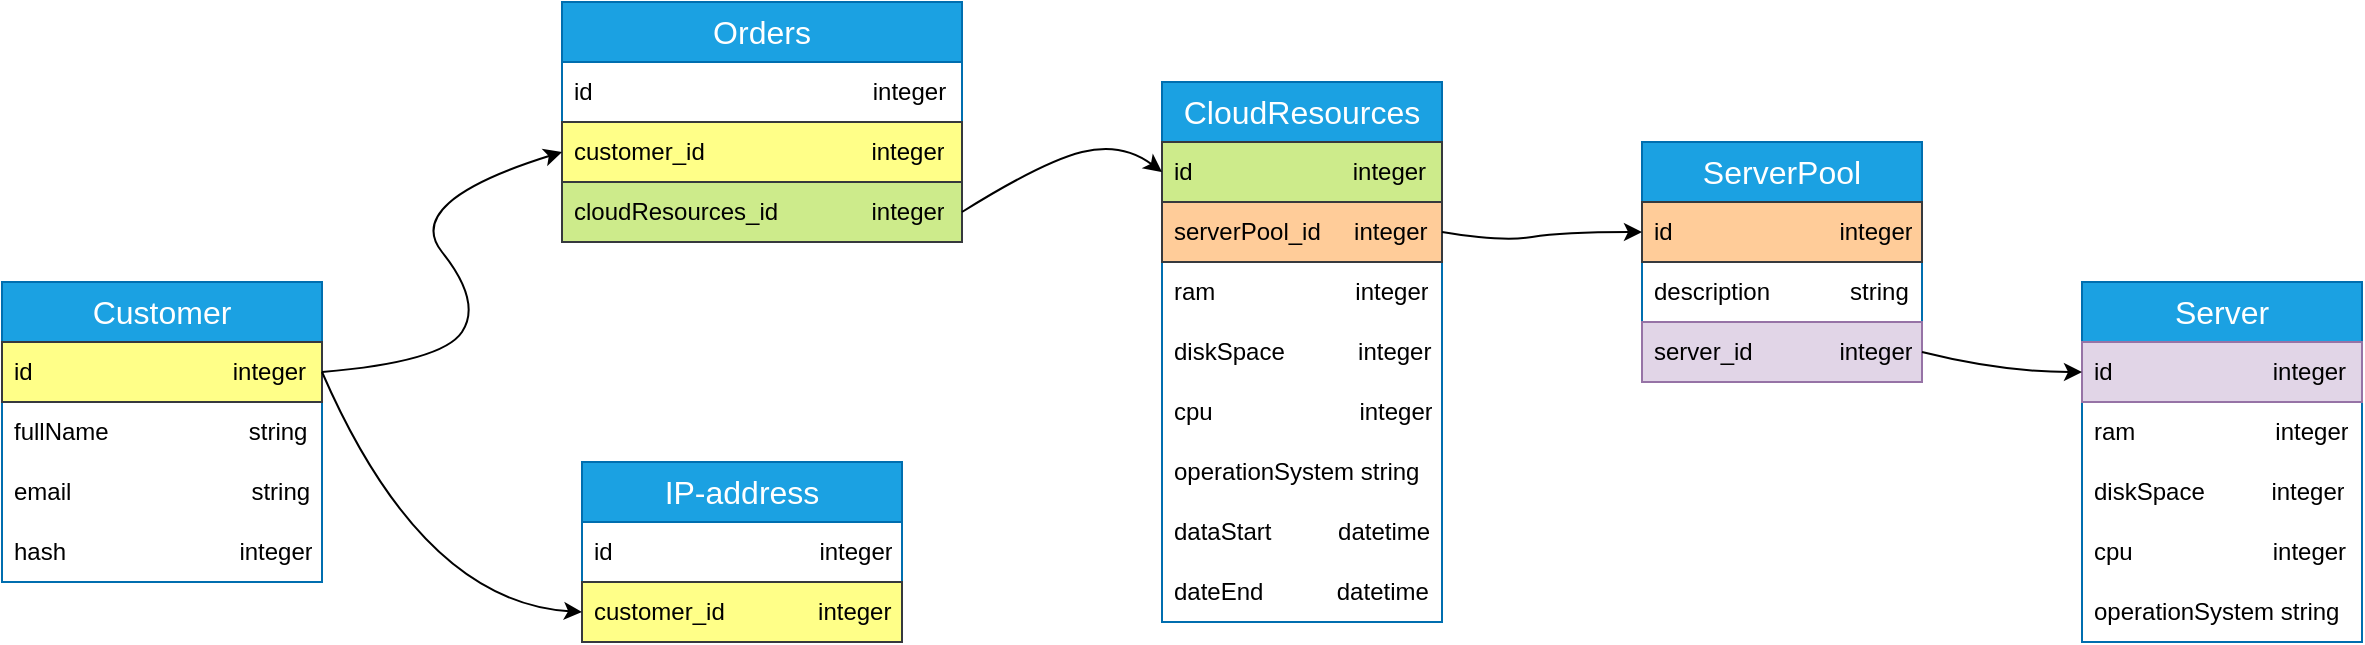<mxfile>
    <diagram name="Page-1" id="c4acf3e9-155e-7222-9cf6-157b1a14988f">
        <mxGraphModel dx="1645" dy="785" grid="1" gridSize="10" guides="1" tooltips="1" connect="1" arrows="1" fold="1" page="1" pageScale="1" pageWidth="850" pageHeight="1100" background="none" math="0" shadow="0">
            <root>
                <mxCell id="0"/>
                <mxCell id="1" parent="0"/>
                <mxCell id="TPAaer4FCVcWMZrfit9p-112" value="&lt;font style=&quot;font-size: 16px;&quot;&gt;CloudResources&lt;/font&gt;" style="swimlane;fontStyle=0;childLayout=stackLayout;horizontal=1;startSize=30;horizontalStack=0;resizeParent=1;resizeParentMax=0;resizeLast=0;collapsible=1;marginBottom=0;whiteSpace=wrap;html=1;fillColor=#1ba1e2;fontColor=#ffffff;strokeColor=#006EAF;" parent="1" vertex="1">
                    <mxGeometry x="700" y="180" width="140" height="270" as="geometry"/>
                </mxCell>
                <mxCell id="TPAaer4FCVcWMZrfit9p-113" value="id&amp;nbsp; &amp;nbsp; &amp;nbsp; &amp;nbsp; &amp;nbsp; &amp;nbsp; &amp;nbsp; &amp;nbsp; &amp;nbsp; &amp;nbsp; &amp;nbsp; &amp;nbsp; integer" style="text;strokeColor=#36393d;fillColor=#cdeb8b;align=left;verticalAlign=middle;spacingLeft=4;spacingRight=4;overflow=hidden;points=[[0,0.5],[1,0.5]];portConstraint=eastwest;rotatable=0;whiteSpace=wrap;html=1;" parent="TPAaer4FCVcWMZrfit9p-112" vertex="1">
                    <mxGeometry y="30" width="140" height="30" as="geometry"/>
                </mxCell>
                <mxCell id="TPAaer4FCVcWMZrfit9p-114" value="serverPool_id&amp;nbsp; &amp;nbsp; &amp;nbsp;integer" style="text;strokeColor=#36393d;fillColor=#ffcc99;align=left;verticalAlign=middle;spacingLeft=4;spacingRight=4;overflow=hidden;points=[[0,0.5],[1,0.5]];portConstraint=eastwest;rotatable=0;whiteSpace=wrap;html=1;" parent="TPAaer4FCVcWMZrfit9p-112" vertex="1">
                    <mxGeometry y="60" width="140" height="30" as="geometry"/>
                </mxCell>
                <mxCell id="TPAaer4FCVcWMZrfit9p-115" value="ram&amp;nbsp; &amp;nbsp; &amp;nbsp; &amp;nbsp; &amp;nbsp; &amp;nbsp; &amp;nbsp; &amp;nbsp; &amp;nbsp; &amp;nbsp; &amp;nbsp;integer" style="text;strokeColor=none;fillColor=none;align=left;verticalAlign=middle;spacingLeft=4;spacingRight=4;overflow=hidden;points=[[0,0.5],[1,0.5]];portConstraint=eastwest;rotatable=0;whiteSpace=wrap;html=1;" parent="TPAaer4FCVcWMZrfit9p-112" vertex="1">
                    <mxGeometry y="90" width="140" height="30" as="geometry"/>
                </mxCell>
                <mxCell id="TPAaer4FCVcWMZrfit9p-137" value="diskSpace&amp;nbsp; &amp;nbsp; &amp;nbsp; &amp;nbsp; &amp;nbsp; &amp;nbsp;integer" style="text;strokeColor=none;fillColor=none;align=left;verticalAlign=middle;spacingLeft=4;spacingRight=4;overflow=hidden;points=[[0,0.5],[1,0.5]];portConstraint=eastwest;rotatable=0;whiteSpace=wrap;html=1;" parent="TPAaer4FCVcWMZrfit9p-112" vertex="1">
                    <mxGeometry y="120" width="140" height="30" as="geometry"/>
                </mxCell>
                <mxCell id="TPAaer4FCVcWMZrfit9p-138" value="cpu&amp;nbsp; &amp;nbsp; &amp;nbsp; &amp;nbsp; &amp;nbsp; &amp;nbsp; &amp;nbsp; &amp;nbsp; &amp;nbsp; &amp;nbsp; &amp;nbsp; integer" style="text;strokeColor=none;fillColor=none;align=left;verticalAlign=middle;spacingLeft=4;spacingRight=4;overflow=hidden;points=[[0,0.5],[1,0.5]];portConstraint=eastwest;rotatable=0;whiteSpace=wrap;html=1;" parent="TPAaer4FCVcWMZrfit9p-112" vertex="1">
                    <mxGeometry y="150" width="140" height="30" as="geometry"/>
                </mxCell>
                <mxCell id="TPAaer4FCVcWMZrfit9p-139" value="operationSystem string" style="text;strokeColor=none;fillColor=none;align=left;verticalAlign=middle;spacingLeft=4;spacingRight=4;overflow=hidden;points=[[0,0.5],[1,0.5]];portConstraint=eastwest;rotatable=0;whiteSpace=wrap;html=1;" parent="TPAaer4FCVcWMZrfit9p-112" vertex="1">
                    <mxGeometry y="180" width="140" height="30" as="geometry"/>
                </mxCell>
                <mxCell id="TPAaer4FCVcWMZrfit9p-140" value="dataStart&amp;nbsp; &amp;nbsp; &amp;nbsp; &amp;nbsp; &amp;nbsp; datetime" style="text;strokeColor=none;fillColor=none;align=left;verticalAlign=middle;spacingLeft=4;spacingRight=4;overflow=hidden;points=[[0,0.5],[1,0.5]];portConstraint=eastwest;rotatable=0;whiteSpace=wrap;html=1;" parent="TPAaer4FCVcWMZrfit9p-112" vertex="1">
                    <mxGeometry y="210" width="140" height="30" as="geometry"/>
                </mxCell>
                <mxCell id="TPAaer4FCVcWMZrfit9p-141" value="dateEnd&amp;nbsp; &amp;nbsp; &amp;nbsp; &amp;nbsp; &amp;nbsp; &amp;nbsp;datetime" style="text;strokeColor=none;fillColor=none;align=left;verticalAlign=middle;spacingLeft=4;spacingRight=4;overflow=hidden;points=[[0,0.5],[1,0.5]];portConstraint=eastwest;rotatable=0;whiteSpace=wrap;html=1;" parent="TPAaer4FCVcWMZrfit9p-112" vertex="1">
                    <mxGeometry y="240" width="140" height="30" as="geometry"/>
                </mxCell>
                <mxCell id="TPAaer4FCVcWMZrfit9p-116" value="&lt;font style=&quot;font-size: 16px;&quot;&gt;Customer&lt;/font&gt;" style="swimlane;fontStyle=0;childLayout=stackLayout;horizontal=1;startSize=30;horizontalStack=0;resizeParent=1;resizeParentMax=0;resizeLast=0;collapsible=1;marginBottom=0;whiteSpace=wrap;html=1;fillColor=#1ba1e2;fontColor=#ffffff;strokeColor=#006EAF;" parent="1" vertex="1">
                    <mxGeometry x="120" y="280" width="160" height="150" as="geometry"/>
                </mxCell>
                <mxCell id="TPAaer4FCVcWMZrfit9p-117" value="id&amp;nbsp; &amp;nbsp; &amp;nbsp; &amp;nbsp; &amp;nbsp; &amp;nbsp; &amp;nbsp; &amp;nbsp; &amp;nbsp; &amp;nbsp; &amp;nbsp; &amp;nbsp; &amp;nbsp; &amp;nbsp; &amp;nbsp; integer" style="text;strokeColor=#36393d;fillColor=#ffff88;align=left;verticalAlign=middle;spacingLeft=4;spacingRight=4;overflow=hidden;points=[[0,0.5],[1,0.5]];portConstraint=eastwest;rotatable=0;whiteSpace=wrap;html=1;" parent="TPAaer4FCVcWMZrfit9p-116" vertex="1">
                    <mxGeometry y="30" width="160" height="30" as="geometry"/>
                </mxCell>
                <mxCell id="TPAaer4FCVcWMZrfit9p-118" value="fullName&amp;nbsp; &amp;nbsp; &amp;nbsp; &amp;nbsp; &amp;nbsp; &amp;nbsp; &amp;nbsp; &amp;nbsp; &amp;nbsp; &amp;nbsp; &amp;nbsp;string" style="text;strokeColor=none;fillColor=none;align=left;verticalAlign=middle;spacingLeft=4;spacingRight=4;overflow=hidden;points=[[0,0.5],[1,0.5]];portConstraint=eastwest;rotatable=0;whiteSpace=wrap;html=1;" parent="TPAaer4FCVcWMZrfit9p-116" vertex="1">
                    <mxGeometry y="60" width="160" height="30" as="geometry"/>
                </mxCell>
                <mxCell id="TPAaer4FCVcWMZrfit9p-119" value="email&amp;nbsp; &amp;nbsp; &amp;nbsp; &amp;nbsp; &amp;nbsp; &amp;nbsp; &amp;nbsp; &amp;nbsp; &amp;nbsp; &amp;nbsp; &amp;nbsp; &amp;nbsp; &amp;nbsp; &amp;nbsp;string" style="text;strokeColor=none;fillColor=none;align=left;verticalAlign=middle;spacingLeft=4;spacingRight=4;overflow=hidden;points=[[0,0.5],[1,0.5]];portConstraint=eastwest;rotatable=0;whiteSpace=wrap;html=1;" parent="TPAaer4FCVcWMZrfit9p-116" vertex="1">
                    <mxGeometry y="90" width="160" height="30" as="geometry"/>
                </mxCell>
                <mxCell id="TPAaer4FCVcWMZrfit9p-136" value="hash&amp;nbsp; &amp;nbsp; &amp;nbsp; &amp;nbsp; &amp;nbsp; &amp;nbsp; &amp;nbsp; &amp;nbsp; &amp;nbsp; &amp;nbsp; &amp;nbsp; &amp;nbsp; &amp;nbsp; integer" style="text;strokeColor=none;fillColor=none;align=left;verticalAlign=middle;spacingLeft=4;spacingRight=4;overflow=hidden;points=[[0,0.5],[1,0.5]];portConstraint=eastwest;rotatable=0;whiteSpace=wrap;html=1;" parent="TPAaer4FCVcWMZrfit9p-116" vertex="1">
                    <mxGeometry y="120" width="160" height="30" as="geometry"/>
                </mxCell>
                <mxCell id="TPAaer4FCVcWMZrfit9p-120" value="&lt;font style=&quot;font-size: 16px;&quot;&gt;IP-address&lt;/font&gt;" style="swimlane;fontStyle=0;childLayout=stackLayout;horizontal=1;startSize=30;horizontalStack=0;resizeParent=1;resizeParentMax=0;resizeLast=0;collapsible=1;marginBottom=0;whiteSpace=wrap;html=1;fillColor=#1ba1e2;fontColor=#ffffff;strokeColor=#006EAF;" parent="1" vertex="1">
                    <mxGeometry x="410" y="370" width="160" height="90" as="geometry"/>
                </mxCell>
                <mxCell id="TPAaer4FCVcWMZrfit9p-121" value="id&amp;nbsp; &amp;nbsp; &amp;nbsp; &amp;nbsp; &amp;nbsp; &amp;nbsp; &amp;nbsp; &amp;nbsp; &amp;nbsp; &amp;nbsp; &amp;nbsp; &amp;nbsp; &amp;nbsp; &amp;nbsp; &amp;nbsp; &amp;nbsp;integer" style="text;strokeColor=none;fillColor=none;align=left;verticalAlign=middle;spacingLeft=4;spacingRight=4;overflow=hidden;points=[[0,0.5],[1,0.5]];portConstraint=eastwest;rotatable=0;whiteSpace=wrap;html=1;" parent="TPAaer4FCVcWMZrfit9p-120" vertex="1">
                    <mxGeometry y="30" width="160" height="30" as="geometry"/>
                </mxCell>
                <mxCell id="TPAaer4FCVcWMZrfit9p-122" value="customer_id&amp;nbsp; &amp;nbsp; &amp;nbsp; &amp;nbsp; &amp;nbsp; &amp;nbsp; &amp;nbsp; integer" style="text;strokeColor=#36393d;fillColor=#ffff88;align=left;verticalAlign=middle;spacingLeft=4;spacingRight=4;overflow=hidden;points=[[0,0.5],[1,0.5]];portConstraint=eastwest;rotatable=0;whiteSpace=wrap;html=1;" parent="TPAaer4FCVcWMZrfit9p-120" vertex="1">
                    <mxGeometry y="60" width="160" height="30" as="geometry"/>
                </mxCell>
                <mxCell id="TPAaer4FCVcWMZrfit9p-124" value="&lt;font style=&quot;font-size: 16px;&quot;&gt;Orders&lt;/font&gt;" style="swimlane;fontStyle=0;childLayout=stackLayout;horizontal=1;startSize=30;horizontalStack=0;resizeParent=1;resizeParentMax=0;resizeLast=0;collapsible=1;marginBottom=0;whiteSpace=wrap;html=1;fillColor=#1ba1e2;fontColor=#ffffff;strokeColor=#006EAF;" parent="1" vertex="1">
                    <mxGeometry x="400" y="140" width="200" height="120" as="geometry"/>
                </mxCell>
                <mxCell id="TPAaer4FCVcWMZrfit9p-125" value="id&amp;nbsp; &amp;nbsp; &amp;nbsp; &amp;nbsp; &amp;nbsp; &amp;nbsp; &amp;nbsp; &amp;nbsp; &amp;nbsp; &amp;nbsp; &amp;nbsp; &amp;nbsp; &amp;nbsp; &amp;nbsp; &amp;nbsp; &amp;nbsp; &amp;nbsp; &amp;nbsp; &amp;nbsp; &amp;nbsp; &amp;nbsp; integer" style="text;strokeColor=none;fillColor=none;align=left;verticalAlign=middle;spacingLeft=4;spacingRight=4;overflow=hidden;points=[[0,0.5],[1,0.5]];portConstraint=eastwest;rotatable=0;whiteSpace=wrap;html=1;" parent="TPAaer4FCVcWMZrfit9p-124" vertex="1">
                    <mxGeometry y="30" width="200" height="30" as="geometry"/>
                </mxCell>
                <mxCell id="TPAaer4FCVcWMZrfit9p-126" value="customer_id&amp;nbsp; &amp;nbsp; &amp;nbsp; &amp;nbsp; &amp;nbsp; &amp;nbsp; &amp;nbsp; &amp;nbsp; &amp;nbsp; &amp;nbsp; &amp;nbsp; &amp;nbsp; &amp;nbsp;integer" style="text;strokeColor=#36393d;fillColor=#ffff88;align=left;verticalAlign=middle;spacingLeft=4;spacingRight=4;overflow=hidden;points=[[0,0.5],[1,0.5]];portConstraint=eastwest;rotatable=0;whiteSpace=wrap;html=1;" parent="TPAaer4FCVcWMZrfit9p-124" vertex="1">
                    <mxGeometry y="60" width="200" height="30" as="geometry"/>
                </mxCell>
                <mxCell id="TPAaer4FCVcWMZrfit9p-127" value="cloudResources_id&amp;nbsp; &amp;nbsp; &amp;nbsp; &amp;nbsp; &amp;nbsp; &amp;nbsp; &amp;nbsp; integer" style="text;strokeColor=#36393d;fillColor=#cdeb8b;align=left;verticalAlign=middle;spacingLeft=4;spacingRight=4;overflow=hidden;points=[[0,0.5],[1,0.5]];portConstraint=eastwest;rotatable=0;whiteSpace=wrap;html=1;" parent="TPAaer4FCVcWMZrfit9p-124" vertex="1">
                    <mxGeometry y="90" width="200" height="30" as="geometry"/>
                </mxCell>
                <mxCell id="TPAaer4FCVcWMZrfit9p-128" value="&lt;font style=&quot;font-size: 16px;&quot;&gt;Server&lt;/font&gt;" style="swimlane;fontStyle=0;childLayout=stackLayout;horizontal=1;startSize=30;horizontalStack=0;resizeParent=1;resizeParentMax=0;resizeLast=0;collapsible=1;marginBottom=0;whiteSpace=wrap;html=1;fillColor=#1ba1e2;fontColor=#ffffff;strokeColor=#006EAF;" parent="1" vertex="1">
                    <mxGeometry x="1160" y="280" width="140" height="180" as="geometry"/>
                </mxCell>
                <mxCell id="TPAaer4FCVcWMZrfit9p-129" value="id&amp;nbsp; &amp;nbsp; &amp;nbsp; &amp;nbsp; &amp;nbsp; &amp;nbsp; &amp;nbsp; &amp;nbsp; &amp;nbsp; &amp;nbsp; &amp;nbsp; &amp;nbsp; integer" style="text;strokeColor=#9673a6;fillColor=#e1d5e7;align=left;verticalAlign=middle;spacingLeft=4;spacingRight=4;overflow=hidden;points=[[0,0.5],[1,0.5]];portConstraint=eastwest;rotatable=0;whiteSpace=wrap;html=1;" parent="TPAaer4FCVcWMZrfit9p-128" vertex="1">
                    <mxGeometry y="30" width="140" height="30" as="geometry"/>
                </mxCell>
                <mxCell id="TPAaer4FCVcWMZrfit9p-130" value="ram&amp;nbsp; &amp;nbsp; &amp;nbsp; &amp;nbsp; &amp;nbsp; &amp;nbsp; &amp;nbsp; &amp;nbsp; &amp;nbsp; &amp;nbsp; &amp;nbsp;integer" style="text;strokeColor=none;fillColor=none;align=left;verticalAlign=middle;spacingLeft=4;spacingRight=4;overflow=hidden;points=[[0,0.5],[1,0.5]];portConstraint=eastwest;rotatable=0;whiteSpace=wrap;html=1;" parent="TPAaer4FCVcWMZrfit9p-128" vertex="1">
                    <mxGeometry y="60" width="140" height="30" as="geometry"/>
                </mxCell>
                <mxCell id="TPAaer4FCVcWMZrfit9p-131" value="diskSpace&amp;nbsp; &amp;nbsp; &amp;nbsp; &amp;nbsp; &amp;nbsp; integer" style="text;strokeColor=none;fillColor=none;align=left;verticalAlign=middle;spacingLeft=4;spacingRight=4;overflow=hidden;points=[[0,0.5],[1,0.5]];portConstraint=eastwest;rotatable=0;whiteSpace=wrap;html=1;" parent="TPAaer4FCVcWMZrfit9p-128" vertex="1">
                    <mxGeometry y="90" width="140" height="30" as="geometry"/>
                </mxCell>
                <mxCell id="TPAaer4FCVcWMZrfit9p-143" value="cpu&amp;nbsp; &amp;nbsp; &amp;nbsp; &amp;nbsp; &amp;nbsp; &amp;nbsp; &amp;nbsp; &amp;nbsp; &amp;nbsp; &amp;nbsp; &amp;nbsp;integer" style="text;strokeColor=none;fillColor=none;align=left;verticalAlign=middle;spacingLeft=4;spacingRight=4;overflow=hidden;points=[[0,0.5],[1,0.5]];portConstraint=eastwest;rotatable=0;whiteSpace=wrap;html=1;" parent="TPAaer4FCVcWMZrfit9p-128" vertex="1">
                    <mxGeometry y="120" width="140" height="30" as="geometry"/>
                </mxCell>
                <mxCell id="TPAaer4FCVcWMZrfit9p-144" value="operationSystem string" style="text;strokeColor=none;fillColor=none;align=left;verticalAlign=middle;spacingLeft=4;spacingRight=4;overflow=hidden;points=[[0,0.5],[1,0.5]];portConstraint=eastwest;rotatable=0;whiteSpace=wrap;html=1;" parent="TPAaer4FCVcWMZrfit9p-128" vertex="1">
                    <mxGeometry y="150" width="140" height="30" as="geometry"/>
                </mxCell>
                <mxCell id="TPAaer4FCVcWMZrfit9p-132" value="&lt;font style=&quot;font-size: 16px;&quot;&gt;ServerPool&lt;/font&gt;" style="swimlane;fontStyle=0;childLayout=stackLayout;horizontal=1;startSize=30;horizontalStack=0;resizeParent=1;resizeParentMax=0;resizeLast=0;collapsible=1;marginBottom=0;whiteSpace=wrap;html=1;fillColor=#1ba1e2;fontColor=#ffffff;strokeColor=#006EAF;" parent="1" vertex="1">
                    <mxGeometry x="940" y="210" width="140" height="120" as="geometry"/>
                </mxCell>
                <mxCell id="TPAaer4FCVcWMZrfit9p-133" value="id&amp;nbsp; &amp;nbsp; &amp;nbsp; &amp;nbsp; &amp;nbsp; &amp;nbsp; &amp;nbsp; &amp;nbsp; &amp;nbsp; &amp;nbsp; &amp;nbsp; &amp;nbsp; &amp;nbsp;integer" style="text;strokeColor=#36393d;fillColor=#ffcc99;align=left;verticalAlign=middle;spacingLeft=4;spacingRight=4;overflow=hidden;points=[[0,0.5],[1,0.5]];portConstraint=eastwest;rotatable=0;whiteSpace=wrap;html=1;" parent="TPAaer4FCVcWMZrfit9p-132" vertex="1">
                    <mxGeometry y="30" width="140" height="30" as="geometry"/>
                </mxCell>
                <mxCell id="TPAaer4FCVcWMZrfit9p-134" value="description&amp;nbsp; &amp;nbsp; &amp;nbsp; &amp;nbsp; &amp;nbsp; &amp;nbsp; string" style="text;strokeColor=none;fillColor=none;align=left;verticalAlign=middle;spacingLeft=4;spacingRight=4;overflow=hidden;points=[[0,0.5],[1,0.5]];portConstraint=eastwest;rotatable=0;whiteSpace=wrap;html=1;" parent="TPAaer4FCVcWMZrfit9p-132" vertex="1">
                    <mxGeometry y="60" width="140" height="30" as="geometry"/>
                </mxCell>
                <mxCell id="TPAaer4FCVcWMZrfit9p-135" value="server_id&amp;nbsp; &amp;nbsp; &amp;nbsp; &amp;nbsp; &amp;nbsp; &amp;nbsp; &amp;nbsp;integer" style="text;strokeColor=#9673a6;fillColor=#e1d5e7;align=left;verticalAlign=middle;spacingLeft=4;spacingRight=4;overflow=hidden;points=[[0,0.5],[1,0.5]];portConstraint=eastwest;rotatable=0;whiteSpace=wrap;html=1;" parent="TPAaer4FCVcWMZrfit9p-132" vertex="1">
                    <mxGeometry y="90" width="140" height="30" as="geometry"/>
                </mxCell>
                <mxCell id="TPAaer4FCVcWMZrfit9p-145" value="" style="curved=1;endArrow=classic;html=1;rounded=0;exitX=1;exitY=0.5;exitDx=0;exitDy=0;entryX=0;entryY=0.5;entryDx=0;entryDy=0;" parent="1" source="TPAaer4FCVcWMZrfit9p-127" target="TPAaer4FCVcWMZrfit9p-113" edge="1">
                    <mxGeometry width="50" height="50" relative="1" as="geometry">
                        <mxPoint x="790" y="365" as="sourcePoint"/>
                        <mxPoint x="840" y="315" as="targetPoint"/>
                        <Array as="points">
                            <mxPoint x="640" y="220"/>
                            <mxPoint x="680" y="210"/>
                        </Array>
                    </mxGeometry>
                </mxCell>
                <mxCell id="TPAaer4FCVcWMZrfit9p-146" value="" style="curved=1;endArrow=classic;html=1;rounded=0;exitX=1;exitY=0.5;exitDx=0;exitDy=0;entryX=0;entryY=0.5;entryDx=0;entryDy=0;" parent="1" source="TPAaer4FCVcWMZrfit9p-117" target="TPAaer4FCVcWMZrfit9p-126" edge="1">
                    <mxGeometry width="50" height="50" relative="1" as="geometry">
                        <mxPoint x="290" y="320" as="sourcePoint"/>
                        <mxPoint x="340" y="270" as="targetPoint"/>
                        <Array as="points">
                            <mxPoint x="340" y="320"/>
                            <mxPoint x="360" y="290"/>
                            <mxPoint x="320" y="240"/>
                        </Array>
                    </mxGeometry>
                </mxCell>
                <mxCell id="TPAaer4FCVcWMZrfit9p-147" value="" style="curved=1;endArrow=classic;html=1;rounded=0;exitX=1;exitY=0.5;exitDx=0;exitDy=0;entryX=0;entryY=0.5;entryDx=0;entryDy=0;" parent="1" source="TPAaer4FCVcWMZrfit9p-117" target="TPAaer4FCVcWMZrfit9p-122" edge="1">
                    <mxGeometry width="50" height="50" relative="1" as="geometry">
                        <mxPoint x="330" y="270" as="sourcePoint"/>
                        <mxPoint x="380" y="220" as="targetPoint"/>
                        <Array as="points">
                            <mxPoint x="330" y="440"/>
                        </Array>
                    </mxGeometry>
                </mxCell>
                <mxCell id="TPAaer4FCVcWMZrfit9p-148" value="" style="curved=1;endArrow=classic;html=1;rounded=0;exitX=1;exitY=0.5;exitDx=0;exitDy=0;entryX=0;entryY=0.5;entryDx=0;entryDy=0;" parent="1" source="TPAaer4FCVcWMZrfit9p-114" target="TPAaer4FCVcWMZrfit9p-133" edge="1">
                    <mxGeometry width="50" height="50" relative="1" as="geometry">
                        <mxPoint x="1010" y="540" as="sourcePoint"/>
                        <mxPoint x="1060" y="490" as="targetPoint"/>
                        <Array as="points">
                            <mxPoint x="870" y="260"/>
                            <mxPoint x="900" y="255"/>
                        </Array>
                    </mxGeometry>
                </mxCell>
                <mxCell id="TPAaer4FCVcWMZrfit9p-149" value="" style="curved=1;endArrow=classic;html=1;rounded=0;exitX=1;exitY=0.5;exitDx=0;exitDy=0;entryX=0;entryY=0.5;entryDx=0;entryDy=0;" parent="1" source="TPAaer4FCVcWMZrfit9p-135" target="TPAaer4FCVcWMZrfit9p-129" edge="1">
                    <mxGeometry width="50" height="50" relative="1" as="geometry">
                        <mxPoint x="1330" y="310" as="sourcePoint"/>
                        <mxPoint x="1380" y="260" as="targetPoint"/>
                        <Array as="points">
                            <mxPoint x="1120" y="325"/>
                        </Array>
                    </mxGeometry>
                </mxCell>
            </root>
        </mxGraphModel>
    </diagram>
</mxfile>